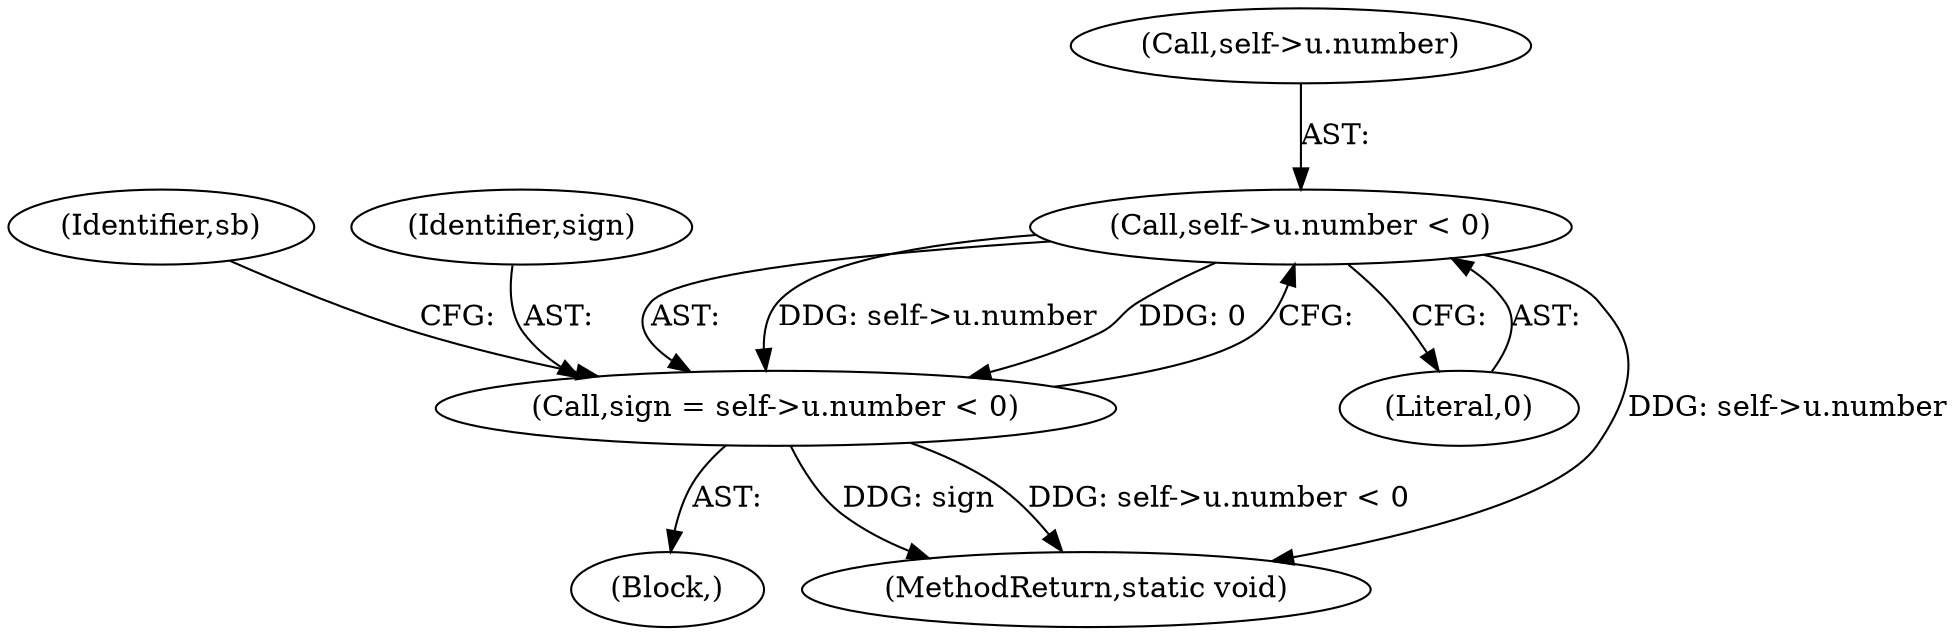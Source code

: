 digraph "0_mujs_da632ca08f240590d2dec786722ed08486ce1be6@pointer" {
"1000177" [label="(Call,self->u.number < 0)"];
"1000175" [label="(Call,sign = self->u.number < 0)"];
"1000178" [label="(Call,self->u.number)"];
"1000183" [label="(Literal,0)"];
"1000161" [label="(Block,)"];
"1000186" [label="(Identifier,sb)"];
"1000175" [label="(Call,sign = self->u.number < 0)"];
"1000177" [label="(Call,self->u.number < 0)"];
"1000176" [label="(Identifier,sign)"];
"1000417" [label="(MethodReturn,static void)"];
"1000177" -> "1000175"  [label="AST: "];
"1000177" -> "1000183"  [label="CFG: "];
"1000178" -> "1000177"  [label="AST: "];
"1000183" -> "1000177"  [label="AST: "];
"1000175" -> "1000177"  [label="CFG: "];
"1000177" -> "1000417"  [label="DDG: self->u.number"];
"1000177" -> "1000175"  [label="DDG: self->u.number"];
"1000177" -> "1000175"  [label="DDG: 0"];
"1000175" -> "1000161"  [label="AST: "];
"1000176" -> "1000175"  [label="AST: "];
"1000186" -> "1000175"  [label="CFG: "];
"1000175" -> "1000417"  [label="DDG: sign"];
"1000175" -> "1000417"  [label="DDG: self->u.number < 0"];
}

